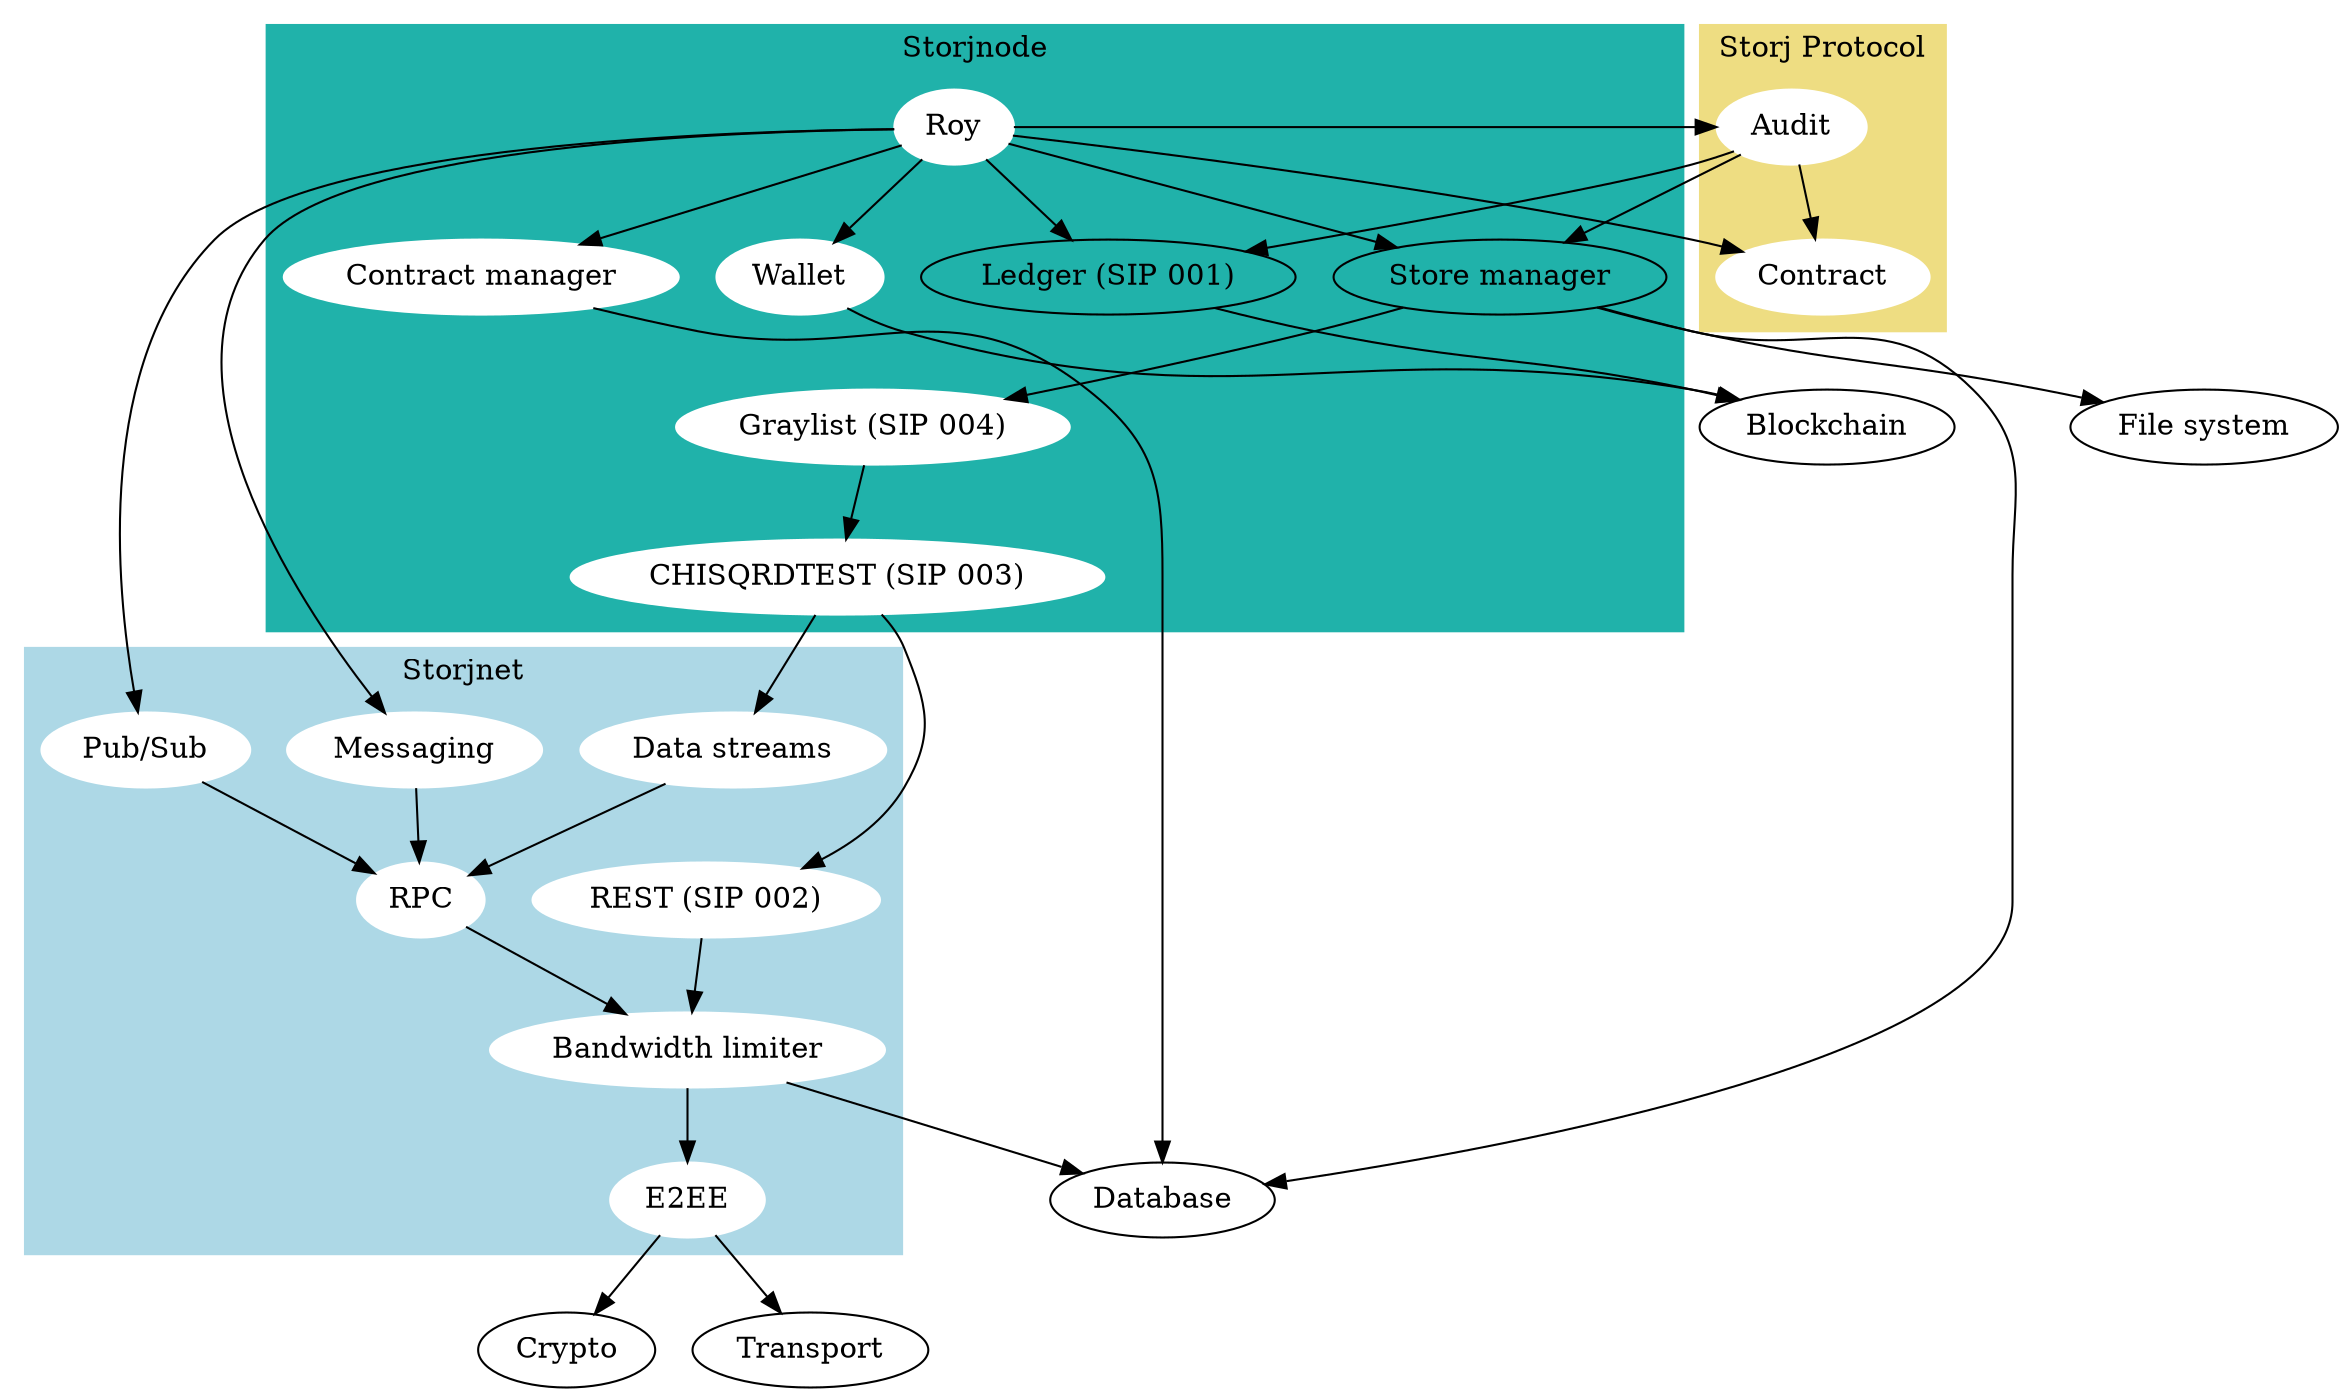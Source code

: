 // syntax guide: http://www.graphviz.org/pdf/dotguide.pdf
// compile: `dot -Tpdf dependencies.dot -o dependencies.pdf`


digraph G {

    // STORJNET
    subgraph cluster_1 {
        label = "Storjnet";
        node [style=filled,color=white];
        style=filled;
        color=lightblue;

        "Pub/Sub"; // enable publishing and subscribing to events
        "Data streams"; // full duplex data transfer
        "Messaging"; // to shortcut the pubsub after peer found
        "RPC"; // rpc calls and data transfer between clients
        "E2EE"; // End-to-end encryption
        "Bandwidth limiter";
        "REST (SIP 002)"; // put/get shards
    };
    "Pub/Sub" -> "RPC";
    "Messaging" -> "RPC";
    "Data streams" -> "RPC";
    "RPC" -> "Bandwidth limiter";
    "REST (SIP 002)" -> "Bandwidth limiter";
    "Bandwidth limiter" -> "E2EE";
    "E2EE" -> "Crypto";
    "E2EE" -> "Transport";
    "Bandwidth limiter" -> "Database";

    // STORJ PROTOCOL
    subgraph cluster_2 {
        label = "Storj Protocol";
        node [style=filled,color=white];
        style=filled;
        color=lightgoldenrod;

        "Contract"; // terms of a storage contract between peers
        "Audit"; // track state of a contract over time
    };
    "Audit" -> "Contract"; // when/how to perform the audit
    "Audit" -> "Store manager"; // perform audit challange
    "Audit" -> "Ledger (SIP 001)"; // save result in ledger

    // STORJNODE
    subgraph cluster_3 {
        label = "Storjnode";
        node [style=filled,color=white];
        style=filled;
        color=lightseagreen;

        "Roy"; // for sending/receiving of funds for services used 
        "Store manager"; // store data on drives
        "Wallet";
        "Contract manager"; // Store contracts
        "CHISQRDTEST (SIP 003)";
        "Graylist (SIP 004)";
        "Ledger (SIP 001)"; // read/write historic events
    };
    "Roy" -> "Contract manager";
    "Contract manager" -> "Database";
    "Store manager" -> "File system";
    "Store manager" -> "Graylist (SIP 004)";
    "Store manager" -> "Database";
    "Graylist (SIP 004)" -> "CHISQRDTEST (SIP 003)";
    "CHISQRDTEST (SIP 003)" -> "Data streams";
    "CHISQRDTEST (SIP 003)" -> "REST (SIP 002)";
    "Wallet" -> "Blockchain";
    "Roy" -> "Messaging";
    "Roy" -> "Audit"; // perform audits
    "Roy" -> "Contract"; // verify agreed to use/provide a service
    "Roy" -> "Ledger (SIP 001)"; // verify service was used/provided
    "Roy" -> "Wallet"; // transfer funds
    "Roy" -> "Pub/Sub"; // ask/bid on contracts
    "Roy" -> "Store manager";
    "Ledger (SIP 001)" -> "Blockchain";

    // EXTERNAL
    "File system";
    "Crypto"; // for encryption/signing
    "Database";
    "Blockchain";
    "Transport";

}
